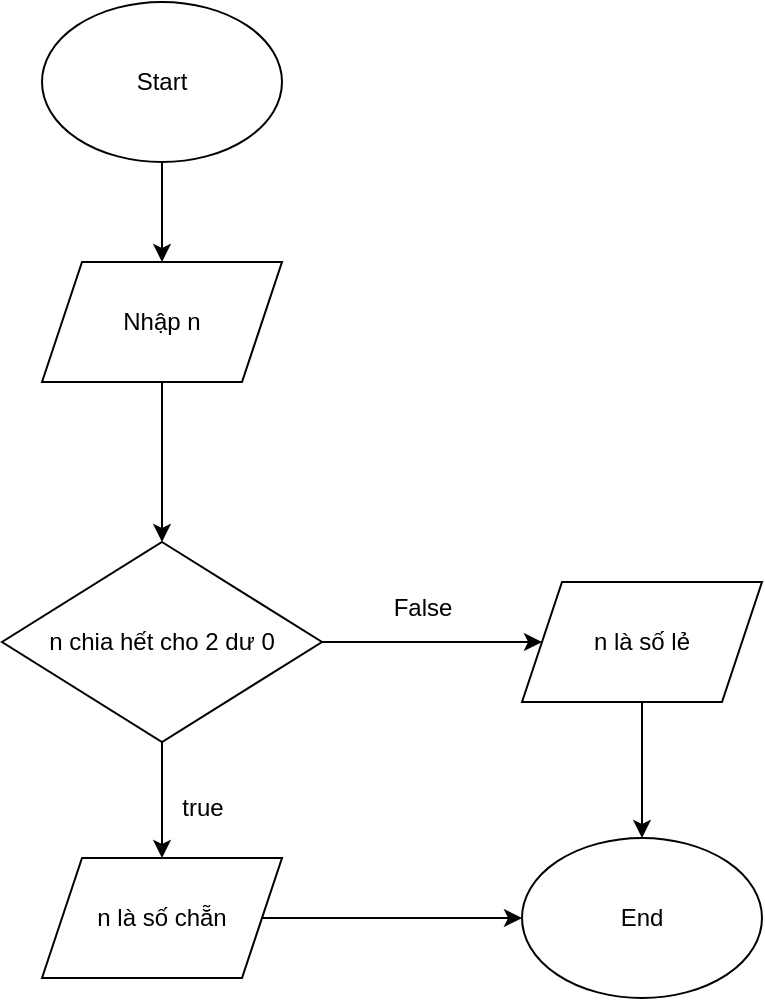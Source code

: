 <mxfile version="25.0.1" pages="3">
  <diagram name="Trang-1" id="CyYT3Xi5BBwkITxkcFKD">
    <mxGraphModel dx="954" dy="639" grid="1" gridSize="10" guides="1" tooltips="1" connect="1" arrows="1" fold="1" page="1" pageScale="1" pageWidth="827" pageHeight="1169" math="0" shadow="0">
      <root>
        <mxCell id="0" />
        <mxCell id="1" parent="0" />
        <mxCell id="jRs4Uepz6Sg_a2M4gcok-3" value="" style="edgeStyle=orthogonalEdgeStyle;rounded=0;orthogonalLoop=1;jettySize=auto;html=1;" edge="1" parent="1" source="jRs4Uepz6Sg_a2M4gcok-1" target="jRs4Uepz6Sg_a2M4gcok-2">
          <mxGeometry relative="1" as="geometry" />
        </mxCell>
        <mxCell id="jRs4Uepz6Sg_a2M4gcok-1" value="Start" style="ellipse;whiteSpace=wrap;html=1;" vertex="1" parent="1">
          <mxGeometry x="150" y="30" width="120" height="80" as="geometry" />
        </mxCell>
        <mxCell id="jRs4Uepz6Sg_a2M4gcok-5" value="" style="edgeStyle=orthogonalEdgeStyle;rounded=0;orthogonalLoop=1;jettySize=auto;html=1;" edge="1" parent="1" source="jRs4Uepz6Sg_a2M4gcok-2" target="jRs4Uepz6Sg_a2M4gcok-4">
          <mxGeometry relative="1" as="geometry" />
        </mxCell>
        <mxCell id="jRs4Uepz6Sg_a2M4gcok-2" value="Nhập n" style="shape=parallelogram;perimeter=parallelogramPerimeter;whiteSpace=wrap;html=1;fixedSize=1;" vertex="1" parent="1">
          <mxGeometry x="150" y="160" width="120" height="60" as="geometry" />
        </mxCell>
        <mxCell id="jRs4Uepz6Sg_a2M4gcok-10" value="" style="edgeStyle=orthogonalEdgeStyle;rounded=0;orthogonalLoop=1;jettySize=auto;html=1;" edge="1" parent="1" source="jRs4Uepz6Sg_a2M4gcok-4" target="jRs4Uepz6Sg_a2M4gcok-9">
          <mxGeometry relative="1" as="geometry" />
        </mxCell>
        <mxCell id="jRs4Uepz6Sg_a2M4gcok-16" value="" style="edgeStyle=orthogonalEdgeStyle;rounded=0;orthogonalLoop=1;jettySize=auto;html=1;" edge="1" parent="1" source="jRs4Uepz6Sg_a2M4gcok-4" target="jRs4Uepz6Sg_a2M4gcok-6">
          <mxGeometry relative="1" as="geometry" />
        </mxCell>
        <mxCell id="jRs4Uepz6Sg_a2M4gcok-4" value="n chia hết cho 2 dư 0" style="rhombus;whiteSpace=wrap;html=1;" vertex="1" parent="1">
          <mxGeometry x="130" y="300" width="160" height="100" as="geometry" />
        </mxCell>
        <mxCell id="jRs4Uepz6Sg_a2M4gcok-15" value="" style="edgeStyle=orthogonalEdgeStyle;rounded=0;orthogonalLoop=1;jettySize=auto;html=1;" edge="1" parent="1" source="jRs4Uepz6Sg_a2M4gcok-6" target="jRs4Uepz6Sg_a2M4gcok-14">
          <mxGeometry relative="1" as="geometry" />
        </mxCell>
        <mxCell id="jRs4Uepz6Sg_a2M4gcok-6" value="n là số chẵn" style="shape=parallelogram;perimeter=parallelogramPerimeter;whiteSpace=wrap;html=1;fixedSize=1;" vertex="1" parent="1">
          <mxGeometry x="150" y="458" width="120" height="60" as="geometry" />
        </mxCell>
        <mxCell id="jRs4Uepz6Sg_a2M4gcok-19" value="" style="edgeStyle=orthogonalEdgeStyle;rounded=0;orthogonalLoop=1;jettySize=auto;html=1;" edge="1" parent="1" source="jRs4Uepz6Sg_a2M4gcok-9" target="jRs4Uepz6Sg_a2M4gcok-14">
          <mxGeometry relative="1" as="geometry" />
        </mxCell>
        <mxCell id="jRs4Uepz6Sg_a2M4gcok-9" value="n là số lẻ" style="shape=parallelogram;perimeter=parallelogramPerimeter;whiteSpace=wrap;html=1;fixedSize=1;" vertex="1" parent="1">
          <mxGeometry x="390" y="320" width="120" height="60" as="geometry" />
        </mxCell>
        <mxCell id="jRs4Uepz6Sg_a2M4gcok-11" value="False" style="text;html=1;align=center;verticalAlign=middle;resizable=0;points=[];autosize=1;strokeColor=none;fillColor=none;" vertex="1" parent="1">
          <mxGeometry x="315" y="318" width="50" height="30" as="geometry" />
        </mxCell>
        <mxCell id="jRs4Uepz6Sg_a2M4gcok-14" value="End" style="ellipse;whiteSpace=wrap;html=1;" vertex="1" parent="1">
          <mxGeometry x="390" y="448" width="120" height="80" as="geometry" />
        </mxCell>
        <mxCell id="jRs4Uepz6Sg_a2M4gcok-17" value="true" style="text;html=1;align=center;verticalAlign=middle;resizable=0;points=[];autosize=1;strokeColor=none;fillColor=none;" vertex="1" parent="1">
          <mxGeometry x="210" y="418" width="40" height="30" as="geometry" />
        </mxCell>
      </root>
    </mxGraphModel>
  </diagram>
  <diagram id="DVEoc5Ti0lQazJap-90g" name="Trang-2">
    <mxGraphModel dx="954" dy="639" grid="1" gridSize="10" guides="1" tooltips="1" connect="1" arrows="1" fold="1" page="1" pageScale="1" pageWidth="827" pageHeight="1169" math="0" shadow="0">
      <root>
        <mxCell id="0" />
        <mxCell id="1" parent="0" />
        <mxCell id="WQ0FA9eXUiF02e8jajia-3" value="" style="edgeStyle=orthogonalEdgeStyle;rounded=0;orthogonalLoop=1;jettySize=auto;html=1;" edge="1" parent="1" source="WQ0FA9eXUiF02e8jajia-1" target="WQ0FA9eXUiF02e8jajia-2">
          <mxGeometry relative="1" as="geometry" />
        </mxCell>
        <mxCell id="WQ0FA9eXUiF02e8jajia-1" value="start" style="ellipse;whiteSpace=wrap;html=1;" vertex="1" parent="1">
          <mxGeometry x="160" y="110" width="120" height="80" as="geometry" />
        </mxCell>
        <mxCell id="WQ0FA9eXUiF02e8jajia-5" value="" style="edgeStyle=orthogonalEdgeStyle;rounded=0;orthogonalLoop=1;jettySize=auto;html=1;" edge="1" parent="1" source="WQ0FA9eXUiF02e8jajia-2" target="WQ0FA9eXUiF02e8jajia-4">
          <mxGeometry relative="1" as="geometry" />
        </mxCell>
        <mxCell id="WQ0FA9eXUiF02e8jajia-2" value="Nhập a,b,c" style="shape=parallelogram;perimeter=parallelogramPerimeter;whiteSpace=wrap;html=1;fixedSize=1;" vertex="1" parent="1">
          <mxGeometry x="160" y="240" width="120" height="60" as="geometry" />
        </mxCell>
        <mxCell id="WQ0FA9eXUiF02e8jajia-7" value="" style="edgeStyle=orthogonalEdgeStyle;rounded=0;orthogonalLoop=1;jettySize=auto;html=1;" edge="1" parent="1" source="WQ0FA9eXUiF02e8jajia-4" target="WQ0FA9eXUiF02e8jajia-6">
          <mxGeometry relative="1" as="geometry" />
        </mxCell>
        <mxCell id="WQ0FA9eXUiF02e8jajia-10" value="" style="edgeStyle=orthogonalEdgeStyle;rounded=0;orthogonalLoop=1;jettySize=auto;html=1;" edge="1" parent="1" source="WQ0FA9eXUiF02e8jajia-4" target="WQ0FA9eXUiF02e8jajia-9">
          <mxGeometry relative="1" as="geometry" />
        </mxCell>
        <mxCell id="WQ0FA9eXUiF02e8jajia-4" value="a&amp;gt;b và a&amp;gt;c" style="rhombus;whiteSpace=wrap;html=1;" vertex="1" parent="1">
          <mxGeometry x="180" y="370" width="80" height="80" as="geometry" />
        </mxCell>
        <mxCell id="WQ0FA9eXUiF02e8jajia-21" style="edgeStyle=orthogonalEdgeStyle;rounded=0;orthogonalLoop=1;jettySize=auto;html=1;exitX=0.5;exitY=1;exitDx=0;exitDy=0;entryX=0.5;entryY=0;entryDx=0;entryDy=0;" edge="1" parent="1" source="WQ0FA9eXUiF02e8jajia-6" target="WQ0FA9eXUiF02e8jajia-18">
          <mxGeometry relative="1" as="geometry" />
        </mxCell>
        <mxCell id="WQ0FA9eXUiF02e8jajia-6" value="a là số lớn nhất" style="shape=parallelogram;perimeter=parallelogramPerimeter;whiteSpace=wrap;html=1;fixedSize=1;" vertex="1" parent="1">
          <mxGeometry x="160" y="500" width="120" height="60" as="geometry" />
        </mxCell>
        <mxCell id="WQ0FA9eXUiF02e8jajia-8" value="true" style="text;html=1;align=center;verticalAlign=middle;resizable=0;points=[];autosize=1;strokeColor=none;fillColor=none;" vertex="1" parent="1">
          <mxGeometry x="230" y="448" width="40" height="30" as="geometry" />
        </mxCell>
        <mxCell id="WQ0FA9eXUiF02e8jajia-13" value="" style="edgeStyle=orthogonalEdgeStyle;rounded=0;orthogonalLoop=1;jettySize=auto;html=1;" edge="1" parent="1" source="WQ0FA9eXUiF02e8jajia-9">
          <mxGeometry relative="1" as="geometry">
            <mxPoint x="500" y="410" as="targetPoint" />
          </mxGeometry>
        </mxCell>
        <mxCell id="WQ0FA9eXUiF02e8jajia-17" value="" style="edgeStyle=orthogonalEdgeStyle;rounded=0;orthogonalLoop=1;jettySize=auto;html=1;" edge="1" parent="1" source="WQ0FA9eXUiF02e8jajia-9" target="WQ0FA9eXUiF02e8jajia-16">
          <mxGeometry relative="1" as="geometry" />
        </mxCell>
        <mxCell id="WQ0FA9eXUiF02e8jajia-9" value="b&amp;gt;a và b&amp;gt;c" style="rhombus;whiteSpace=wrap;html=1;" vertex="1" parent="1">
          <mxGeometry x="340" y="370" width="80" height="80" as="geometry" />
        </mxCell>
        <mxCell id="WQ0FA9eXUiF02e8jajia-11" value="false" style="text;html=1;align=center;verticalAlign=middle;resizable=0;points=[];autosize=1;strokeColor=none;fillColor=none;" vertex="1" parent="1">
          <mxGeometry x="265" y="388" width="50" height="30" as="geometry" />
        </mxCell>
        <mxCell id="WQ0FA9eXUiF02e8jajia-24" style="edgeStyle=orthogonalEdgeStyle;rounded=0;orthogonalLoop=1;jettySize=auto;html=1;exitX=0.5;exitY=1;exitDx=0;exitDy=0;entryX=1;entryY=0.5;entryDx=0;entryDy=0;" edge="1" parent="1" source="WQ0FA9eXUiF02e8jajia-14" target="WQ0FA9eXUiF02e8jajia-18">
          <mxGeometry relative="1" as="geometry" />
        </mxCell>
        <mxCell id="WQ0FA9eXUiF02e8jajia-14" value="c là số lớn nhất" style="shape=parallelogram;perimeter=parallelogramPerimeter;whiteSpace=wrap;html=1;fixedSize=1;" vertex="1" parent="1">
          <mxGeometry x="490" y="373" width="120" height="60" as="geometry" />
        </mxCell>
        <mxCell id="WQ0FA9eXUiF02e8jajia-15" value="false" style="text;html=1;align=center;verticalAlign=middle;resizable=0;points=[];autosize=1;strokeColor=none;fillColor=none;" vertex="1" parent="1">
          <mxGeometry x="425" y="388" width="50" height="30" as="geometry" />
        </mxCell>
        <mxCell id="WQ0FA9eXUiF02e8jajia-22" style="edgeStyle=orthogonalEdgeStyle;rounded=0;orthogonalLoop=1;jettySize=auto;html=1;exitX=0.5;exitY=1;exitDx=0;exitDy=0;entryX=1;entryY=0.5;entryDx=0;entryDy=0;" edge="1" parent="1" source="WQ0FA9eXUiF02e8jajia-16" target="WQ0FA9eXUiF02e8jajia-18">
          <mxGeometry relative="1" as="geometry" />
        </mxCell>
        <mxCell id="WQ0FA9eXUiF02e8jajia-16" value="b là số lớn nhất" style="shape=parallelogram;perimeter=parallelogramPerimeter;whiteSpace=wrap;html=1;fixedSize=1;" vertex="1" parent="1">
          <mxGeometry x="320" y="500" width="120" height="60" as="geometry" />
        </mxCell>
        <mxCell id="WQ0FA9eXUiF02e8jajia-18" value="end" style="ellipse;whiteSpace=wrap;html=1;" vertex="1" parent="1">
          <mxGeometry x="160" y="630" width="120" height="80" as="geometry" />
        </mxCell>
        <mxCell id="WQ0FA9eXUiF02e8jajia-25" value="true" style="text;html=1;align=center;verticalAlign=middle;resizable=0;points=[];autosize=1;strokeColor=none;fillColor=none;" vertex="1" parent="1">
          <mxGeometry x="380" y="458" width="40" height="30" as="geometry" />
        </mxCell>
      </root>
    </mxGraphModel>
  </diagram>
  <diagram id="NsZ2T69oxcHCl9akkS3h" name="Trang-3">
    <mxGraphModel dx="1468" dy="983" grid="1" gridSize="10" guides="1" tooltips="1" connect="1" arrows="1" fold="1" page="1" pageScale="1" pageWidth="827" pageHeight="1169" math="0" shadow="0">
      <root>
        <mxCell id="0" />
        <mxCell id="1" parent="0" />
        <mxCell id="gtUAXwsa0GIRVXhnnC6l-3" value="" style="edgeStyle=orthogonalEdgeStyle;rounded=0;orthogonalLoop=1;jettySize=auto;html=1;" edge="1" parent="1" source="gtUAXwsa0GIRVXhnnC6l-1" target="gtUAXwsa0GIRVXhnnC6l-2">
          <mxGeometry relative="1" as="geometry" />
        </mxCell>
        <mxCell id="gtUAXwsa0GIRVXhnnC6l-1" value="start&lt;div&gt;&lt;br&gt;&lt;/div&gt;" style="ellipse;whiteSpace=wrap;html=1;" vertex="1" parent="1">
          <mxGeometry x="140" y="70" width="120" height="80" as="geometry" />
        </mxCell>
        <mxCell id="gtUAXwsa0GIRVXhnnC6l-5" value="" style="edgeStyle=orthogonalEdgeStyle;rounded=0;orthogonalLoop=1;jettySize=auto;html=1;" edge="1" parent="1" source="gtUAXwsa0GIRVXhnnC6l-2" target="gtUAXwsa0GIRVXhnnC6l-4">
          <mxGeometry relative="1" as="geometry" />
        </mxCell>
        <mxCell id="gtUAXwsa0GIRVXhnnC6l-2" value="Nhập n" style="shape=parallelogram;perimeter=parallelogramPerimeter;whiteSpace=wrap;html=1;fixedSize=1;" vertex="1" parent="1">
          <mxGeometry x="140" y="190" width="120" height="60" as="geometry" />
        </mxCell>
        <mxCell id="gtUAXwsa0GIRVXhnnC6l-7" value="" style="edgeStyle=orthogonalEdgeStyle;rounded=0;orthogonalLoop=1;jettySize=auto;html=1;" edge="1" parent="1" source="gtUAXwsa0GIRVXhnnC6l-4" target="gtUAXwsa0GIRVXhnnC6l-6">
          <mxGeometry relative="1" as="geometry" />
        </mxCell>
        <mxCell id="gtUAXwsa0GIRVXhnnC6l-4" value="int factorial = 1" style="rounded=0;whiteSpace=wrap;html=1;" vertex="1" parent="1">
          <mxGeometry x="141" y="300" width="120" height="60" as="geometry" />
        </mxCell>
        <mxCell id="gtUAXwsa0GIRVXhnnC6l-9" value="" style="edgeStyle=orthogonalEdgeStyle;rounded=0;orthogonalLoop=1;jettySize=auto;html=1;" edge="1" parent="1" source="gtUAXwsa0GIRVXhnnC6l-6" target="gtUAXwsa0GIRVXhnnC6l-8">
          <mxGeometry relative="1" as="geometry" />
        </mxCell>
        <mxCell id="gtUAXwsa0GIRVXhnnC6l-12" value="" style="edgeStyle=orthogonalEdgeStyle;rounded=0;orthogonalLoop=1;jettySize=auto;html=1;" edge="1" parent="1" source="gtUAXwsa0GIRVXhnnC6l-6" target="gtUAXwsa0GIRVXhnnC6l-11">
          <mxGeometry relative="1" as="geometry" />
        </mxCell>
        <mxCell id="gtUAXwsa0GIRVXhnnC6l-6" value="&lt;font style=&quot;font-size: 18px;&quot;&gt;for (int i=n ; i &amp;gt;= 1; i--&lt;/font&gt;" style="rhombus;whiteSpace=wrap;html=1;rounded=0;" vertex="1" parent="1">
          <mxGeometry x="75" y="450" width="250" height="130" as="geometry" />
        </mxCell>
        <mxCell id="gtUAXwsa0GIRVXhnnC6l-8" value="END" style="ellipse;whiteSpace=wrap;html=1;" vertex="1" parent="1">
          <mxGeometry x="414" y="475" width="120" height="80" as="geometry" />
        </mxCell>
        <mxCell id="gtUAXwsa0GIRVXhnnC6l-10" value="false" style="text;html=1;align=center;verticalAlign=middle;resizable=0;points=[];autosize=1;strokeColor=none;fillColor=none;" vertex="1" parent="1">
          <mxGeometry x="335" y="488" width="50" height="30" as="geometry" />
        </mxCell>
        <mxCell id="gtUAXwsa0GIRVXhnnC6l-15" value="" style="edgeStyle=orthogonalEdgeStyle;rounded=0;orthogonalLoop=1;jettySize=auto;html=1;" edge="1" parent="1" source="gtUAXwsa0GIRVXhnnC6l-11">
          <mxGeometry relative="1" as="geometry">
            <mxPoint x="200" y="800" as="targetPoint" />
          </mxGeometry>
        </mxCell>
        <mxCell id="gtUAXwsa0GIRVXhnnC6l-11" value="&lt;font style=&quot;font-size: 18px;&quot;&gt;factorial * n&lt;/font&gt;" style="whiteSpace=wrap;html=1;rounded=0;" vertex="1" parent="1">
          <mxGeometry x="140" y="670" width="120" height="60" as="geometry" />
        </mxCell>
        <mxCell id="gtUAXwsa0GIRVXhnnC6l-13" value="true" style="text;html=1;align=center;verticalAlign=middle;resizable=0;points=[];autosize=1;strokeColor=none;fillColor=none;" vertex="1" parent="1">
          <mxGeometry x="200" y="598" width="40" height="30" as="geometry" />
        </mxCell>
        <mxCell id="gtUAXwsa0GIRVXhnnC6l-23" style="edgeStyle=orthogonalEdgeStyle;rounded=0;orthogonalLoop=1;jettySize=auto;html=1;exitX=0;exitY=0.5;exitDx=0;exitDy=0;entryX=0;entryY=0.5;entryDx=0;entryDy=0;" edge="1" parent="1" source="gtUAXwsa0GIRVXhnnC6l-16" target="gtUAXwsa0GIRVXhnnC6l-6">
          <mxGeometry relative="1" as="geometry" />
        </mxCell>
        <mxCell id="gtUAXwsa0GIRVXhnnC6l-28" style="edgeStyle=orthogonalEdgeStyle;rounded=0;orthogonalLoop=1;jettySize=auto;html=1;entryX=0.5;entryY=0;entryDx=0;entryDy=0;" edge="1" parent="1" source="gtUAXwsa0GIRVXhnnC6l-16" target="gtUAXwsa0GIRVXhnnC6l-26">
          <mxGeometry relative="1" as="geometry" />
        </mxCell>
        <mxCell id="gtUAXwsa0GIRVXhnnC6l-16" value="&lt;font style=&quot;font-size: 24px;&quot;&gt;i --&lt;/font&gt;" style="rounded=0;whiteSpace=wrap;html=1;" vertex="1" parent="1">
          <mxGeometry x="140" y="800" width="130" height="60" as="geometry" />
        </mxCell>
        <mxCell id="gtUAXwsa0GIRVXhnnC6l-26" value="&lt;span style=&quot;font-size: 18px;&quot;&gt;in kết quả của factorial&lt;/span&gt;&amp;nbsp;" style="shape=parallelogram;perimeter=parallelogramPerimeter;whiteSpace=wrap;html=1;fixedSize=1;" vertex="1" parent="1">
          <mxGeometry x="90" y="960" width="230" height="60" as="geometry" />
        </mxCell>
        <mxCell id="gtUAXwsa0GIRVXhnnC6l-29" style="edgeStyle=orthogonalEdgeStyle;rounded=0;orthogonalLoop=1;jettySize=auto;html=1;exitX=1;exitY=0.75;exitDx=0;exitDy=0;entryX=0.442;entryY=0.966;entryDx=0;entryDy=0;entryPerimeter=0;" edge="1" parent="1" source="gtUAXwsa0GIRVXhnnC6l-26" target="gtUAXwsa0GIRVXhnnC6l-8">
          <mxGeometry relative="1" as="geometry" />
        </mxCell>
      </root>
    </mxGraphModel>
  </diagram>
</mxfile>
